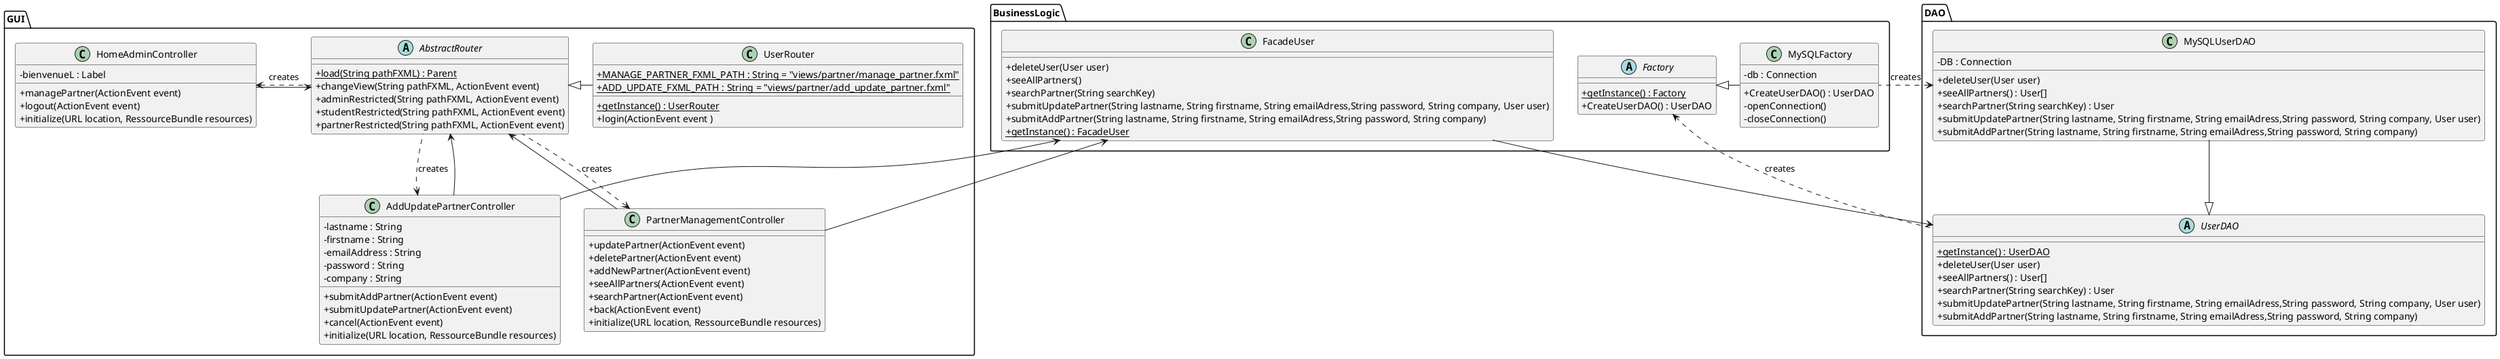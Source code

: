 @startuml
skinparam classAttributeIconSize 0

package GUI{
    abstract class AbstractRouter{
        + {static}  load(String pathFXML) : Parent
        + changeView(String pathFXML, ActionEvent event)
        + adminRestricted(String pathFXML, ActionEvent event)
        + studentRestricted(String pathFXML, ActionEvent event)
        + partnerRestricted(String pathFXML, ActionEvent event)
    }
    class HomeAdminController{
            - bienvenueL : Label
            + managePartner(ActionEvent event)
            + logout(ActionEvent event)
            + initialize(URL location, RessourceBundle resources)
        }
    class PartnerManagementController{
            + updatePartner(ActionEvent event)
            + deletePartner(ActionEvent event)
            + addNewPartner(ActionEvent event)
            + seeAllPartners(ActionEvent event)
            + searchPartner(ActionEvent event)
            + back(ActionEvent event)
            + initialize(URL location, RessourceBundle resources)

    }
    class AddUpdatePartnerController{
            - lastname : String
            - firstname : String
            - emailAddress : String
            - password : String
            - company : String

            + submitAddPartner(ActionEvent event)
            + submitUpdatePartner(ActionEvent event)
            + cancel(ActionEvent event)
            + initialize(URL location, RessourceBundle resources)
        }

    class UserRouter{
        + {static} MANAGE_PARTNER_FXML_PATH : String = "views/partner/manage_partner.fxml"
        + {static} ADD_UPDATE_FXML_PATH : String = "views/partner/add_update_partner.fxml"
        + {static} getInstance() : UserRouter
        + login(ActionEvent event )
    }

    AbstractRouter <|-right- UserRouter


    AbstractRouter <- HomeAdminController
    AbstractRouter <-- PartnerManagementController
    AbstractRouter <-- AddUpdatePartnerController

    PartnerManagementController <.. AbstractRouter : creates
    HomeAdminController <. AbstractRouter : creates
    AddUpdatePartnerController <.. AbstractRouter : creates




}
package BusinessLogic{
    class FacadeUser{
        + deleteUser(User user)
        + seeAllPartners()
        + searchPartner(String searchKey)
        + submitUpdatePartner(String lastname, String firstname, String emailAdress,String password, String company, User user)
        + submitAddPartner(String lastname, String firstname, String emailAdress,String password, String company)
        + {static} getInstance() : FacadeUser
    }

    abstract class Factory{
        + {static} getInstance() : Factory
        + CreateUserDAO() : UserDAO
    }
    class MySQLFactory{
        - db : Connection
        + CreateUserDAO() : UserDAO
        - openConnection()
        - closeConnection()
    }


    Factory <|-left- MySQLFactory

    FacadeUser <-- PartnerManagementController
    FacadeUser <-- AddUpdatePartnerController
}

package DAO{

    abstract class UserDAO{
        + {static} getInstance() : UserDAO
        + deleteUser(User user)
        + seeAllPartners() : User[]
        + searchPartner(String searchKey) : User
        + submitUpdatePartner(String lastname, String firstname, String emailAdress,String password, String company, User user)
        + submitAddPartner(String lastname, String firstname, String emailAdress,String password, String company)
    }

    class MySQLUserDAO{
        - DB : Connection
        + deleteUser(User user)
        + seeAllPartners() : User[]
        + searchPartner(String searchKey) : User
        + submitUpdatePartner(String lastname, String firstname, String emailAdress,String password, String company, User user)
        + submitAddPartner(String lastname, String firstname, String emailAdress,String password, String company)
    }

    MySQLUserDAO --|> UserDAO
    MySQLUserDAO <.right. MySQLFactory : creates
    Factory <.. UserDAO : creates

    UserDAO <-right- FacadeUser
}



@enduml